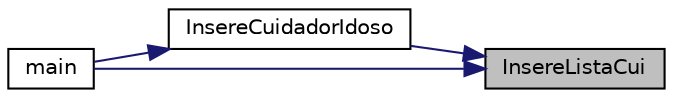 digraph "InsereListaCui"
{
 // LATEX_PDF_SIZE
  edge [fontname="Helvetica",fontsize="10",labelfontname="Helvetica",labelfontsize="10"];
  node [fontname="Helvetica",fontsize="10",shape=record];
  rankdir="RL";
  Node1 [label="InsereListaCui",height=0.2,width=0.4,color="black", fillcolor="grey75", style="filled", fontcolor="black",tooltip="Insere o cuidador ao final da lista de cuidadores acessada."];
  Node1 -> Node2 [dir="back",color="midnightblue",fontsize="10",style="solid"];
  Node2 [label="InsereCuidadorIdoso",height=0.2,width=0.4,color="black", fillcolor="white", style="filled",URL="$idoso_8h.html#aab10cd3a90c4c144a89041f24c9b148f",tooltip="Insere um novo cuidador a lista de cuidadores que o Idoso acessado pode requisitar."];
  Node2 -> Node3 [dir="back",color="midnightblue",fontsize="10",style="solid"];
  Node3 [label="main",height=0.2,width=0.4,color="black", fillcolor="white", style="filled",URL="$cliente_8c.html#a0ddf1224851353fc92bfbff6f499fa97",tooltip=" "];
  Node1 -> Node3 [dir="back",color="midnightblue",fontsize="10",style="solid"];
}
